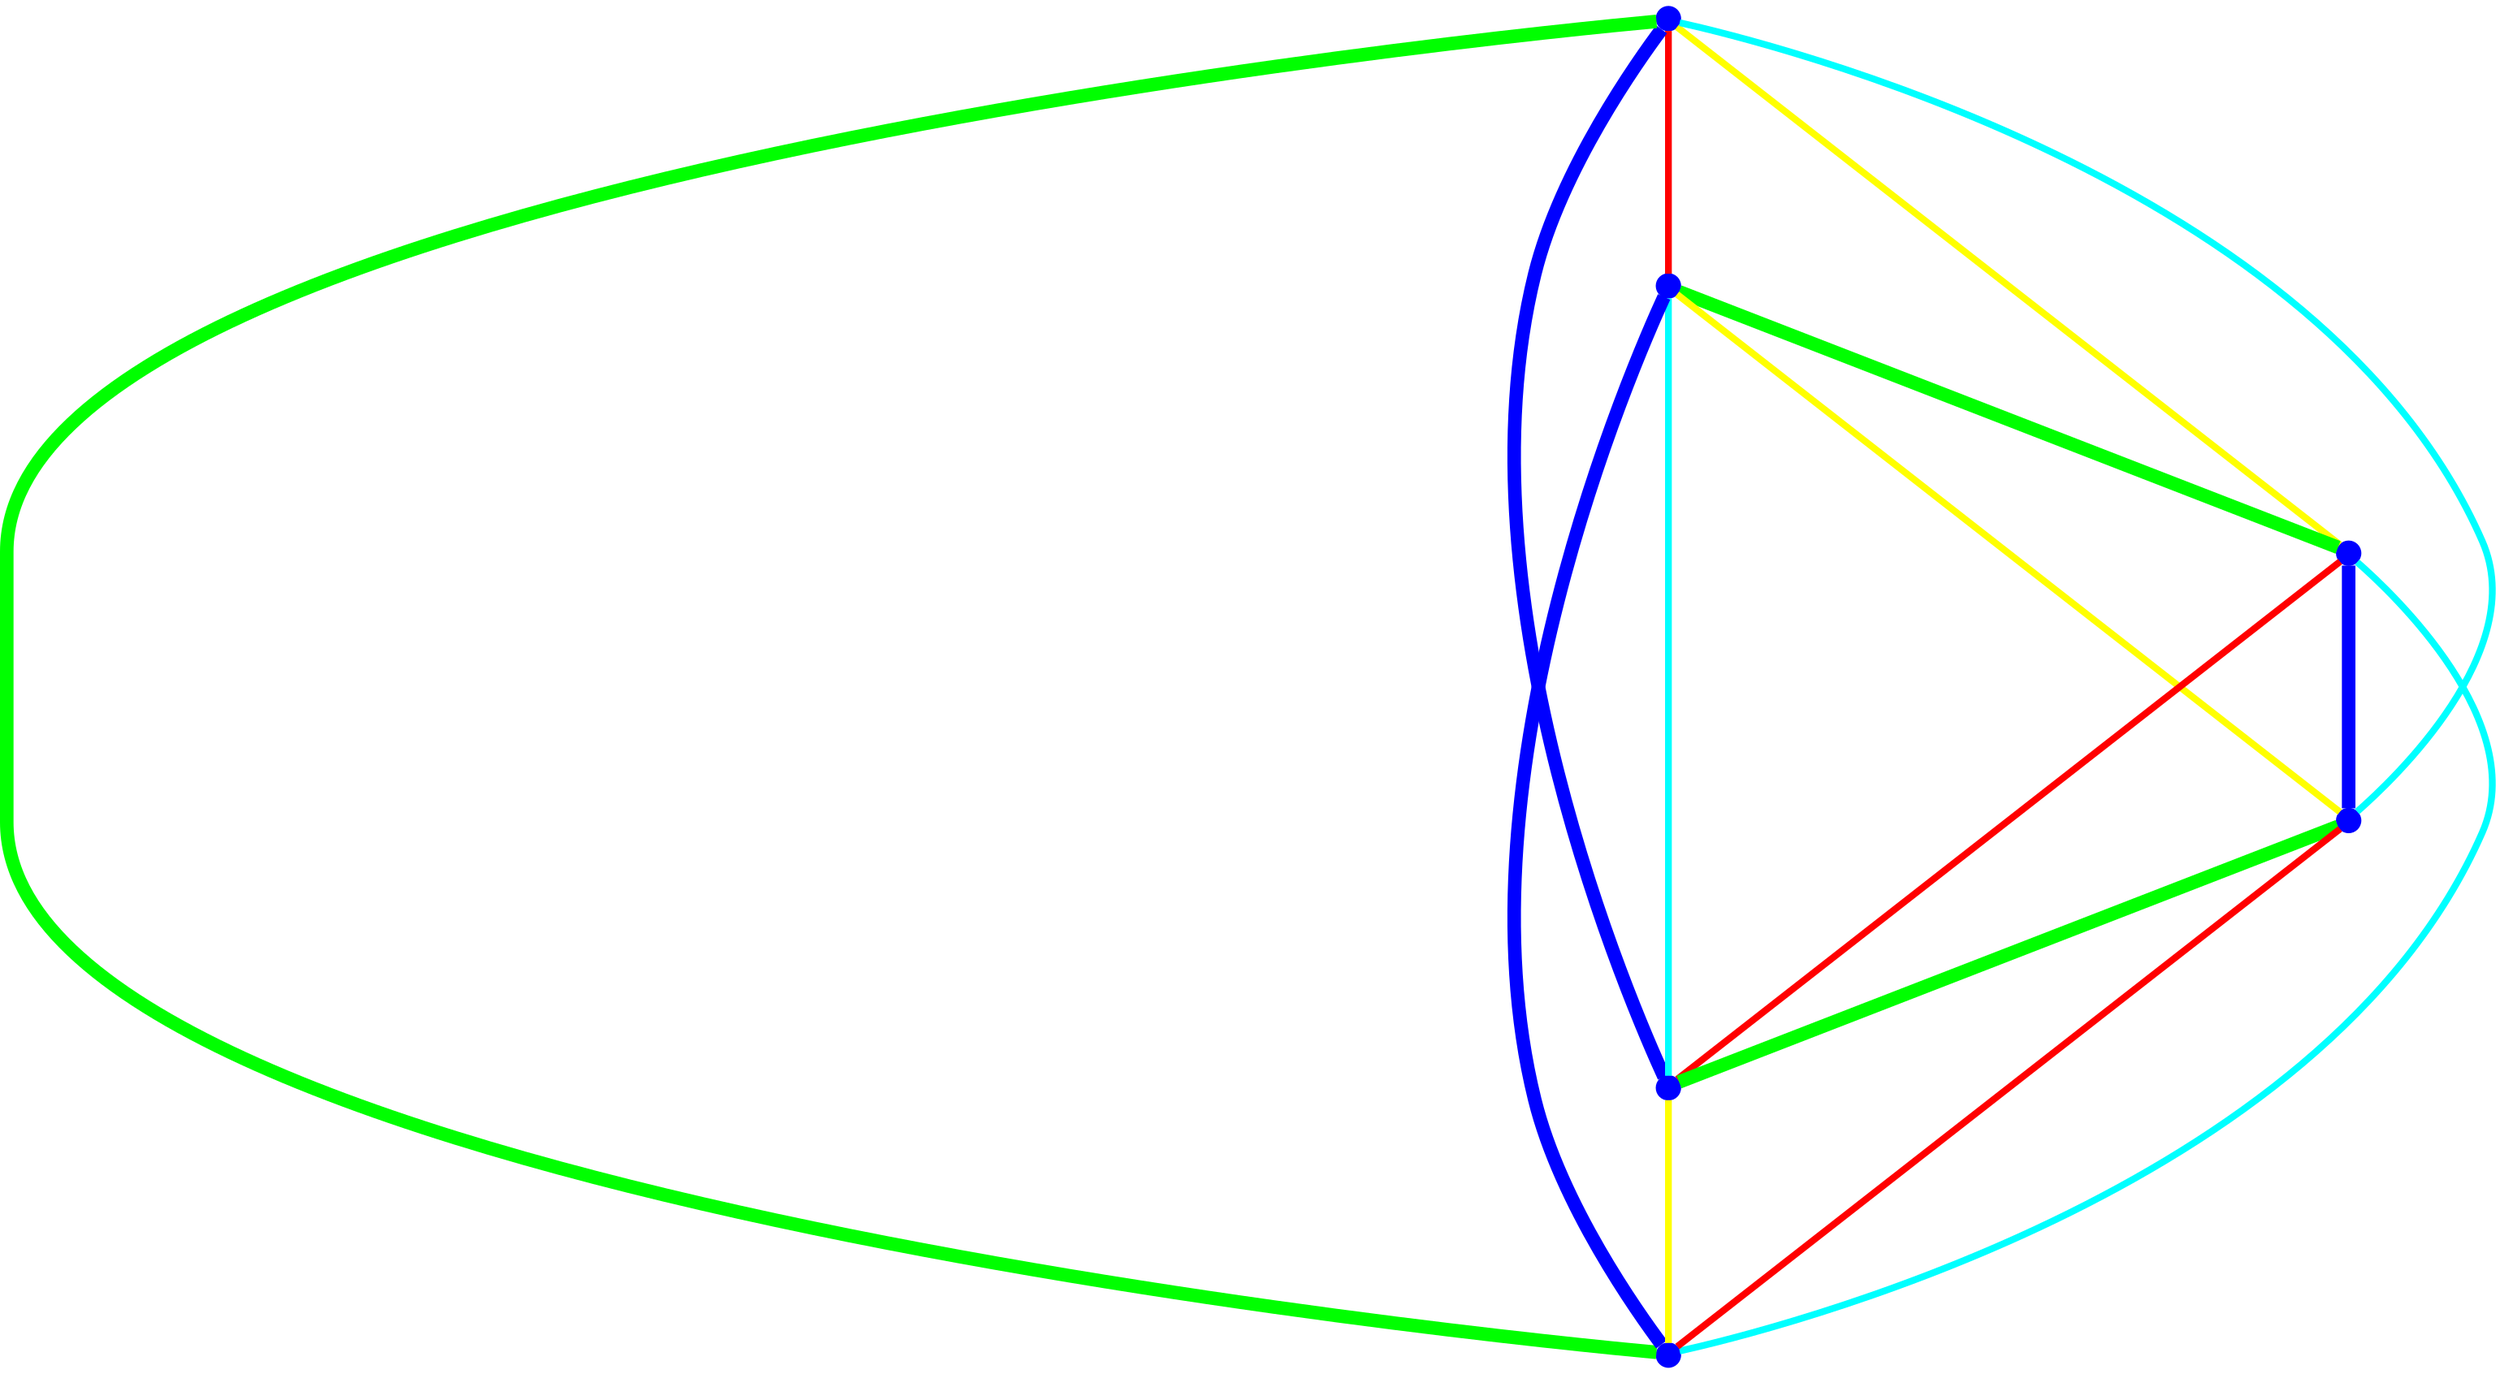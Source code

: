 graph {
ranksep=2
nodesep=2
node [label="" shape=circle style=filled fixedsize=true color=blue fillcolor=blue width=0.2];
"1" -- "2" [style="solid",penwidth="4",color="red"];
"1" -- "3" [style="solid",penwidth="4",color="yellow"];
"1" -- "4" [style="solid",penwidth="4",color="cyan"];
"1" -- "5" [style="solid",penwidth="8",color="blue"];
"1" -- "6" [style="solid",penwidth="8",color="green"];
"2" -- "3" [style="solid",penwidth="8",color="green"];
"2" -- "4" [style="solid",penwidth="4",color="yellow"];
"2" -- "5" [style="solid",penwidth="4",color="cyan"];
"2" -- "6" [style="solid",penwidth="8",color="blue"];
"3" -- "4" [style="solid",penwidth="8",color="blue"];
"3" -- "5" [style="solid",penwidth="4",color="red"];
"3" -- "6" [style="solid",penwidth="4",color="cyan"];
"4" -- "5" [style="solid",penwidth="8",color="green"];
"4" -- "6" [style="solid",penwidth="4",color="red"];
"5" -- "6" [style="solid",penwidth="4",color="yellow"];
}
